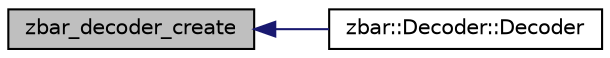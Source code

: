digraph G
{
  edge [fontname="Helvetica",fontsize="10",labelfontname="Helvetica",labelfontsize="10"];
  node [fontname="Helvetica",fontsize="10",shape=record];
  rankdir=LR;
  Node1 [label="zbar_decoder_create",height=0.2,width=0.4,color="black", fillcolor="grey75", style="filled" fontcolor="black"];
  Node1 -> Node2 [dir=back,color="midnightblue",fontsize="10",style="solid"];
  Node2 [label="zbar::Decoder::Decoder",height=0.2,width=0.4,color="black", fillcolor="white", style="filled",URL="$classzbar_1_1_decoder.html#aca7a12e1cec399ed8b8025d8def63cfa",tooltip="constructor."];
}
